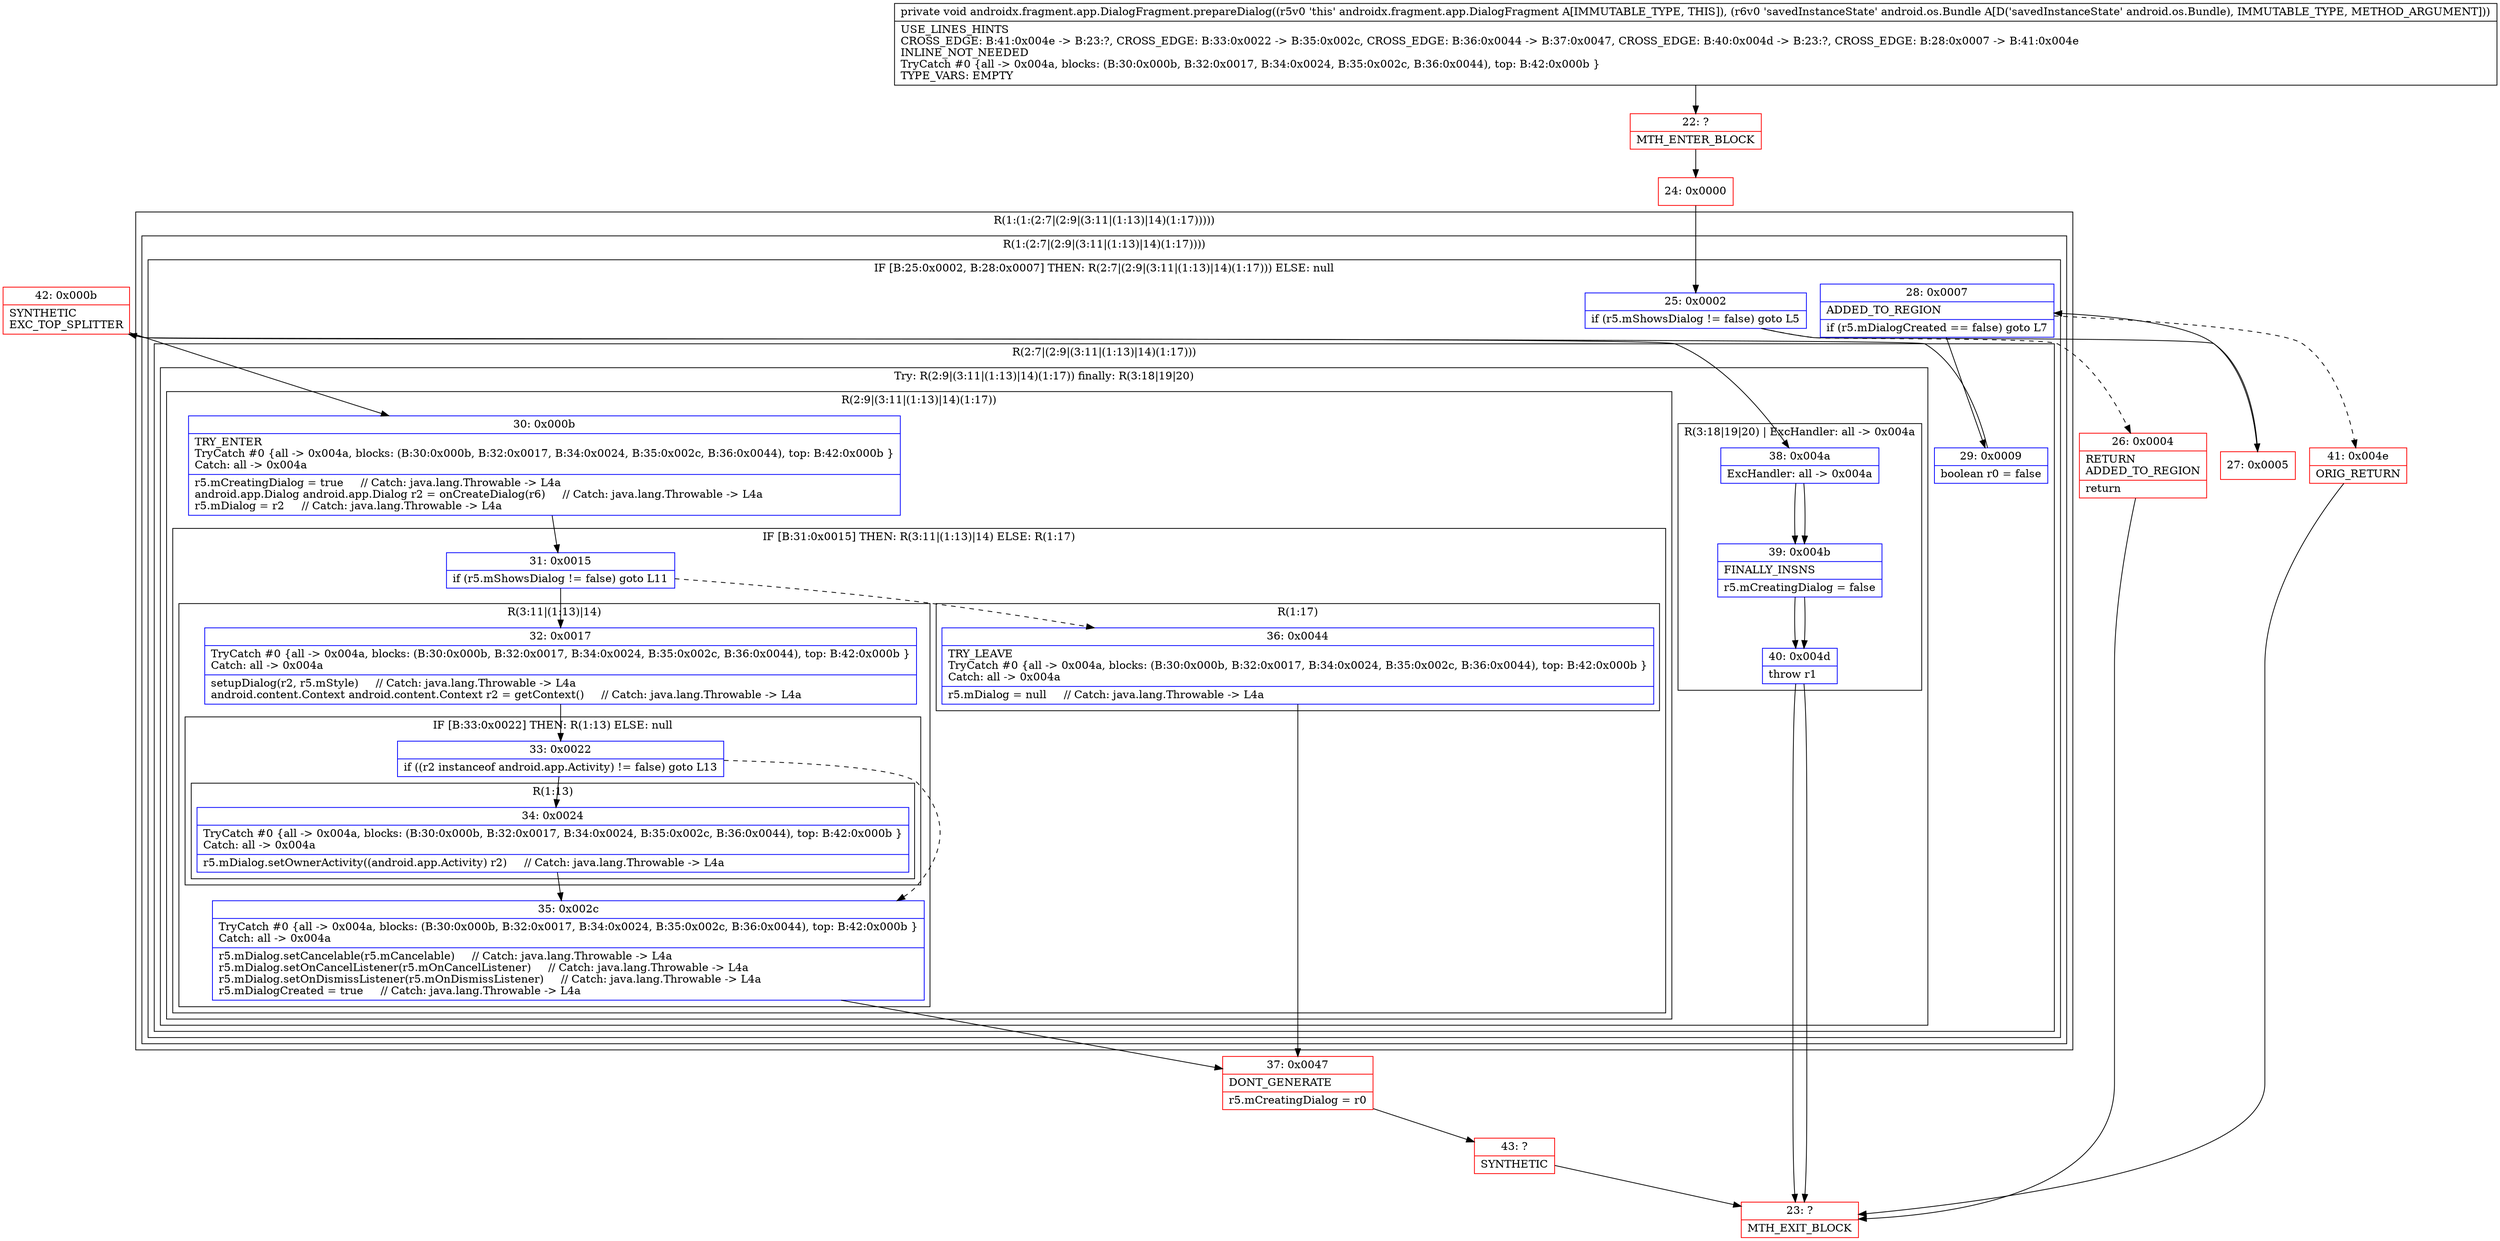 digraph "CFG forandroidx.fragment.app.DialogFragment.prepareDialog(Landroid\/os\/Bundle;)V" {
subgraph cluster_Region_1814570761 {
label = "R(1:(1:(2:7|(2:9|(3:11|(1:13)|14)(1:17)))))";
node [shape=record,color=blue];
subgraph cluster_Region_1313850402 {
label = "R(1:(2:7|(2:9|(3:11|(1:13)|14)(1:17))))";
node [shape=record,color=blue];
subgraph cluster_IfRegion_1770114394 {
label = "IF [B:25:0x0002, B:28:0x0007] THEN: R(2:7|(2:9|(3:11|(1:13)|14)(1:17))) ELSE: null";
node [shape=record,color=blue];
Node_25 [shape=record,label="{25\:\ 0x0002|if (r5.mShowsDialog != false) goto L5\l}"];
Node_28 [shape=record,label="{28\:\ 0x0007|ADDED_TO_REGION\l|if (r5.mDialogCreated == false) goto L7\l}"];
subgraph cluster_Region_1159069371 {
label = "R(2:7|(2:9|(3:11|(1:13)|14)(1:17)))";
node [shape=record,color=blue];
Node_29 [shape=record,label="{29\:\ 0x0009|boolean r0 = false\l}"];
subgraph cluster_TryCatchRegion_481293665 {
label = "Try: R(2:9|(3:11|(1:13)|14)(1:17)) finally: R(3:18|19|20)";
node [shape=record,color=blue];
subgraph cluster_Region_1362493079 {
label = "R(2:9|(3:11|(1:13)|14)(1:17))";
node [shape=record,color=blue];
Node_30 [shape=record,label="{30\:\ 0x000b|TRY_ENTER\lTryCatch #0 \{all \-\> 0x004a, blocks: (B:30:0x000b, B:32:0x0017, B:34:0x0024, B:35:0x002c, B:36:0x0044), top: B:42:0x000b \}\lCatch: all \-\> 0x004a\l|r5.mCreatingDialog = true     \/\/ Catch: java.lang.Throwable \-\> L4a\landroid.app.Dialog android.app.Dialog r2 = onCreateDialog(r6)     \/\/ Catch: java.lang.Throwable \-\> L4a\lr5.mDialog = r2     \/\/ Catch: java.lang.Throwable \-\> L4a\l}"];
subgraph cluster_IfRegion_831691154 {
label = "IF [B:31:0x0015] THEN: R(3:11|(1:13)|14) ELSE: R(1:17)";
node [shape=record,color=blue];
Node_31 [shape=record,label="{31\:\ 0x0015|if (r5.mShowsDialog != false) goto L11\l}"];
subgraph cluster_Region_649998390 {
label = "R(3:11|(1:13)|14)";
node [shape=record,color=blue];
Node_32 [shape=record,label="{32\:\ 0x0017|TryCatch #0 \{all \-\> 0x004a, blocks: (B:30:0x000b, B:32:0x0017, B:34:0x0024, B:35:0x002c, B:36:0x0044), top: B:42:0x000b \}\lCatch: all \-\> 0x004a\l|setupDialog(r2, r5.mStyle)     \/\/ Catch: java.lang.Throwable \-\> L4a\landroid.content.Context android.content.Context r2 = getContext()     \/\/ Catch: java.lang.Throwable \-\> L4a\l}"];
subgraph cluster_IfRegion_1887903463 {
label = "IF [B:33:0x0022] THEN: R(1:13) ELSE: null";
node [shape=record,color=blue];
Node_33 [shape=record,label="{33\:\ 0x0022|if ((r2 instanceof android.app.Activity) != false) goto L13\l}"];
subgraph cluster_Region_445503082 {
label = "R(1:13)";
node [shape=record,color=blue];
Node_34 [shape=record,label="{34\:\ 0x0024|TryCatch #0 \{all \-\> 0x004a, blocks: (B:30:0x000b, B:32:0x0017, B:34:0x0024, B:35:0x002c, B:36:0x0044), top: B:42:0x000b \}\lCatch: all \-\> 0x004a\l|r5.mDialog.setOwnerActivity((android.app.Activity) r2)     \/\/ Catch: java.lang.Throwable \-\> L4a\l}"];
}
}
Node_35 [shape=record,label="{35\:\ 0x002c|TryCatch #0 \{all \-\> 0x004a, blocks: (B:30:0x000b, B:32:0x0017, B:34:0x0024, B:35:0x002c, B:36:0x0044), top: B:42:0x000b \}\lCatch: all \-\> 0x004a\l|r5.mDialog.setCancelable(r5.mCancelable)     \/\/ Catch: java.lang.Throwable \-\> L4a\lr5.mDialog.setOnCancelListener(r5.mOnCancelListener)     \/\/ Catch: java.lang.Throwable \-\> L4a\lr5.mDialog.setOnDismissListener(r5.mOnDismissListener)     \/\/ Catch: java.lang.Throwable \-\> L4a\lr5.mDialogCreated = true     \/\/ Catch: java.lang.Throwable \-\> L4a\l}"];
}
subgraph cluster_Region_30160214 {
label = "R(1:17)";
node [shape=record,color=blue];
Node_36 [shape=record,label="{36\:\ 0x0044|TRY_LEAVE\lTryCatch #0 \{all \-\> 0x004a, blocks: (B:30:0x000b, B:32:0x0017, B:34:0x0024, B:35:0x002c, B:36:0x0044), top: B:42:0x000b \}\lCatch: all \-\> 0x004a\l|r5.mDialog = null     \/\/ Catch: java.lang.Throwable \-\> L4a\l}"];
}
}
}
subgraph cluster_Region_1723913000 {
label = "R(3:18|19|20) | ExcHandler: all \-\> 0x004a\l";
node [shape=record,color=blue];
Node_38 [shape=record,label="{38\:\ 0x004a|ExcHandler: all \-\> 0x004a\l}"];
Node_39 [shape=record,label="{39\:\ 0x004b|FINALLY_INSNS\l|r5.mCreatingDialog = false\l}"];
Node_40 [shape=record,label="{40\:\ 0x004d|throw r1\l}"];
}
}
}
}
}
}
subgraph cluster_Region_1723913000 {
label = "R(3:18|19|20) | ExcHandler: all \-\> 0x004a\l";
node [shape=record,color=blue];
Node_38 [shape=record,label="{38\:\ 0x004a|ExcHandler: all \-\> 0x004a\l}"];
Node_39 [shape=record,label="{39\:\ 0x004b|FINALLY_INSNS\l|r5.mCreatingDialog = false\l}"];
Node_40 [shape=record,label="{40\:\ 0x004d|throw r1\l}"];
}
Node_22 [shape=record,color=red,label="{22\:\ ?|MTH_ENTER_BLOCK\l}"];
Node_24 [shape=record,color=red,label="{24\:\ 0x0000}"];
Node_26 [shape=record,color=red,label="{26\:\ 0x0004|RETURN\lADDED_TO_REGION\l|return\l}"];
Node_23 [shape=record,color=red,label="{23\:\ ?|MTH_EXIT_BLOCK\l}"];
Node_27 [shape=record,color=red,label="{27\:\ 0x0005}"];
Node_42 [shape=record,color=red,label="{42\:\ 0x000b|SYNTHETIC\lEXC_TOP_SPLITTER\l}"];
Node_37 [shape=record,color=red,label="{37\:\ 0x0047|DONT_GENERATE\l|r5.mCreatingDialog = r0\l}"];
Node_43 [shape=record,color=red,label="{43\:\ ?|SYNTHETIC\l}"];
Node_41 [shape=record,color=red,label="{41\:\ 0x004e|ORIG_RETURN\l}"];
MethodNode[shape=record,label="{private void androidx.fragment.app.DialogFragment.prepareDialog((r5v0 'this' androidx.fragment.app.DialogFragment A[IMMUTABLE_TYPE, THIS]), (r6v0 'savedInstanceState' android.os.Bundle A[D('savedInstanceState' android.os.Bundle), IMMUTABLE_TYPE, METHOD_ARGUMENT]))  | USE_LINES_HINTS\lCROSS_EDGE: B:41:0x004e \-\> B:23:?, CROSS_EDGE: B:33:0x0022 \-\> B:35:0x002c, CROSS_EDGE: B:36:0x0044 \-\> B:37:0x0047, CROSS_EDGE: B:40:0x004d \-\> B:23:?, CROSS_EDGE: B:28:0x0007 \-\> B:41:0x004e\lINLINE_NOT_NEEDED\lTryCatch #0 \{all \-\> 0x004a, blocks: (B:30:0x000b, B:32:0x0017, B:34:0x0024, B:35:0x002c, B:36:0x0044), top: B:42:0x000b \}\lTYPE_VARS: EMPTY\l}"];
MethodNode -> Node_22;Node_25 -> Node_26[style=dashed];
Node_25 -> Node_27;
Node_28 -> Node_29;
Node_28 -> Node_41[style=dashed];
Node_29 -> Node_42;
Node_30 -> Node_31;
Node_31 -> Node_32;
Node_31 -> Node_36[style=dashed];
Node_32 -> Node_33;
Node_33 -> Node_34;
Node_33 -> Node_35[style=dashed];
Node_34 -> Node_35;
Node_35 -> Node_37;
Node_36 -> Node_37;
Node_38 -> Node_39;
Node_39 -> Node_40;
Node_40 -> Node_23;
Node_38 -> Node_39;
Node_39 -> Node_40;
Node_40 -> Node_23;
Node_22 -> Node_24;
Node_24 -> Node_25;
Node_26 -> Node_23;
Node_27 -> Node_28;
Node_42 -> Node_30;
Node_42 -> Node_38;
Node_37 -> Node_43;
Node_43 -> Node_23;
Node_41 -> Node_23;
}

